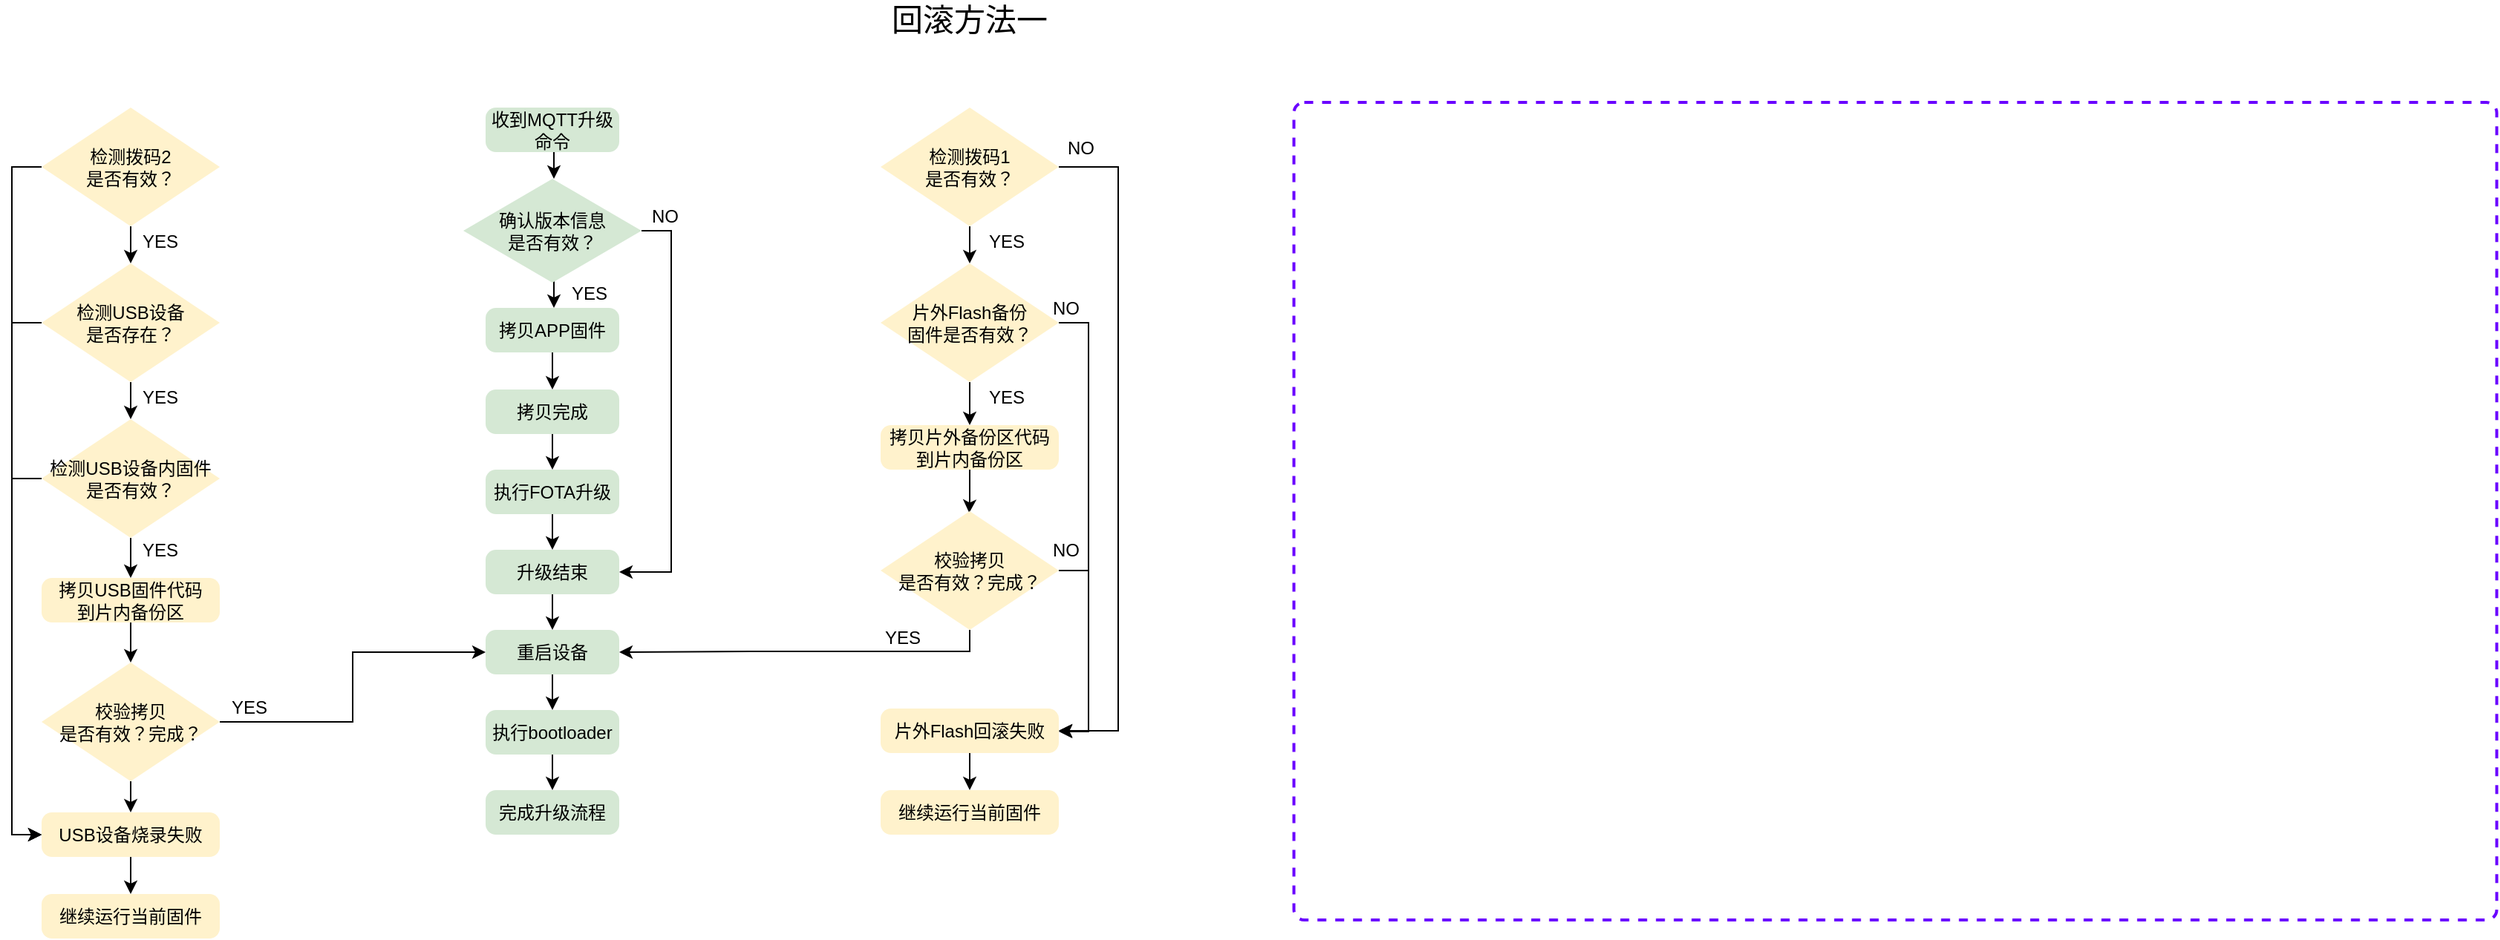 <mxfile version="11.3.1" type="github" pages="1"><diagram id="hoP0Y5qrXKGFanmfK_o8" name="第 1 页"><mxGraphModel dx="886" dy="500" grid="1" gridSize="10" guides="1" tooltips="1" connect="1" arrows="1" fold="1" page="1" pageScale="1" pageWidth="1169" pageHeight="827" math="0" shadow="0"><root><mxCell id="0"/><mxCell id="1" parent="0"/><mxCell id="7FgaX-dax7C4xOpktvwq-28" value="" style="edgeStyle=orthogonalEdgeStyle;rounded=0;orthogonalLoop=1;jettySize=auto;html=1;entryX=0.5;entryY=0;entryDx=0;entryDy=0;" edge="1" parent="1"><mxGeometry relative="1" as="geometry"><mxPoint x="585" y="259.5" as="sourcePoint"/><mxPoint x="585" y="284.5" as="targetPoint"/></mxGeometry></mxCell><mxCell id="7FgaX-dax7C4xOpktvwq-29" value="" style="edgeStyle=orthogonalEdgeStyle;rounded=0;orthogonalLoop=1;jettySize=auto;html=1;entryX=0.5;entryY=0;entryDx=0;entryDy=0;" edge="1" parent="1"><mxGeometry relative="1" as="geometry"><mxPoint x="585" y="172.5" as="sourcePoint"/><mxPoint x="585" y="197.5" as="targetPoint"/></mxGeometry></mxCell><mxCell id="7FgaX-dax7C4xOpktvwq-64" style="edgeStyle=orthogonalEdgeStyle;rounded=0;orthogonalLoop=1;jettySize=auto;html=1;entryX=1;entryY=0.5;entryDx=0;entryDy=0;exitX=1;exitY=0.5;exitDx=0;exitDy=0;" edge="1" parent="1" source="7FgaX-dax7C4xOpktvwq-33" target="7FgaX-dax7C4xOpktvwq-60"><mxGeometry relative="1" as="geometry"><Array as="points"><mxPoint x="965" y="190"/><mxPoint x="965" y="570"/></Array></mxGeometry></mxCell><mxCell id="7FgaX-dax7C4xOpktvwq-13" value="" style="rounded=1;whiteSpace=wrap;html=1;absoluteArcSize=1;arcSize=14;strokeWidth=2;fontSize=9;dashed=1;fillColor=none;strokeColor=#6a00ff;fontColor=#ffffff;" vertex="1" parent="1"><mxGeometry x="1083.31" y="146" width="810" height="551" as="geometry"/></mxCell><mxCell id="7FgaX-dax7C4xOpktvwq-14" value="&lt;font style=&quot;font-size: 21px&quot;&gt;回滚方法一&lt;/font&gt;" style="text;html=1;strokeColor=none;fillColor=none;align=center;verticalAlign=middle;whiteSpace=wrap;rounded=0;dashed=1;fontSize=9;" vertex="1" parent="1"><mxGeometry x="785" y="79.5" width="160" height="20" as="geometry"/></mxCell><mxCell id="7FgaX-dax7C4xOpktvwq-18" value="收到MQTT升级命令" style="rounded=1;whiteSpace=wrap;html=1;absoluteArcSize=1;arcSize=14;strokeWidth=2;fillColor=#d5e8d4;strokeColor=none;" vertex="1" parent="1"><mxGeometry x="539" y="149.5" width="90" height="30" as="geometry"/></mxCell><mxCell id="7FgaX-dax7C4xOpktvwq-27" value="" style="edgeStyle=orthogonalEdgeStyle;rounded=0;orthogonalLoop=1;jettySize=auto;html=1;entryX=0.5;entryY=0;entryDx=0;entryDy=0;" edge="1" parent="1" source="7FgaX-dax7C4xOpktvwq-19" target="7FgaX-dax7C4xOpktvwq-22"><mxGeometry relative="1" as="geometry"/></mxCell><mxCell id="7FgaX-dax7C4xOpktvwq-19" value="拷贝APP固件" style="rounded=1;whiteSpace=wrap;html=1;absoluteArcSize=1;arcSize=14;strokeWidth=2;fillColor=#d5e8d4;strokeColor=none;" vertex="1" parent="1"><mxGeometry x="539" y="284.5" width="90" height="30" as="geometry"/></mxCell><mxCell id="7FgaX-dax7C4xOpktvwq-39" style="edgeStyle=orthogonalEdgeStyle;rounded=0;orthogonalLoop=1;jettySize=auto;html=1;exitX=1;exitY=0.5;exitDx=0;exitDy=0;entryX=1;entryY=0.5;entryDx=0;entryDy=0;" edge="1" parent="1" source="7FgaX-dax7C4xOpktvwq-20" target="7FgaX-dax7C4xOpktvwq-24"><mxGeometry relative="1" as="geometry"/></mxCell><mxCell id="7FgaX-dax7C4xOpktvwq-20" value="确认版本信息&lt;br&gt;是否有效？" style="rhombus;whiteSpace=wrap;html=1;fillColor=#d5e8d4;strokeColor=none;" vertex="1" parent="1"><mxGeometry x="524" y="197.5" width="120" height="70" as="geometry"/></mxCell><mxCell id="7FgaX-dax7C4xOpktvwq-30" value="" style="edgeStyle=orthogonalEdgeStyle;rounded=0;orthogonalLoop=1;jettySize=auto;html=1;" edge="1" parent="1" source="7FgaX-dax7C4xOpktvwq-22" target="7FgaX-dax7C4xOpktvwq-23"><mxGeometry relative="1" as="geometry"/></mxCell><mxCell id="7FgaX-dax7C4xOpktvwq-22" value="拷贝完成" style="rounded=1;whiteSpace=wrap;html=1;absoluteArcSize=1;arcSize=14;strokeWidth=2;fillColor=#d5e8d4;strokeColor=none;" vertex="1" parent="1"><mxGeometry x="539" y="339.5" width="90" height="30" as="geometry"/></mxCell><mxCell id="7FgaX-dax7C4xOpktvwq-35" value="" style="edgeStyle=orthogonalEdgeStyle;rounded=0;orthogonalLoop=1;jettySize=auto;html=1;entryX=0.5;entryY=0;entryDx=0;entryDy=0;" edge="1" parent="1" source="7FgaX-dax7C4xOpktvwq-23" target="7FgaX-dax7C4xOpktvwq-24"><mxGeometry relative="1" as="geometry"><mxPoint x="584" y="503.5" as="targetPoint"/></mxGeometry></mxCell><mxCell id="7FgaX-dax7C4xOpktvwq-23" value="执行FOTA升级" style="rounded=1;whiteSpace=wrap;html=1;absoluteArcSize=1;arcSize=14;strokeWidth=2;fillColor=#d5e8d4;strokeColor=none;" vertex="1" parent="1"><mxGeometry x="539" y="393.5" width="90" height="30" as="geometry"/></mxCell><mxCell id="7FgaX-dax7C4xOpktvwq-49" value="" style="edgeStyle=orthogonalEdgeStyle;rounded=0;orthogonalLoop=1;jettySize=auto;html=1;entryX=0.5;entryY=0;entryDx=0;entryDy=0;" edge="1" parent="1" source="7FgaX-dax7C4xOpktvwq-24" target="7FgaX-dax7C4xOpktvwq-46"><mxGeometry relative="1" as="geometry"/></mxCell><mxCell id="7FgaX-dax7C4xOpktvwq-24" value="升级结束" style="rounded=1;whiteSpace=wrap;html=1;absoluteArcSize=1;arcSize=14;strokeWidth=2;fillColor=#d5e8d4;strokeColor=none;" vertex="1" parent="1"><mxGeometry x="539" y="447.5" width="90" height="30" as="geometry"/></mxCell><mxCell id="7FgaX-dax7C4xOpktvwq-43" value="" style="edgeStyle=orthogonalEdgeStyle;rounded=0;orthogonalLoop=1;jettySize=auto;html=1;" edge="1" parent="1" source="7FgaX-dax7C4xOpktvwq-33" target="7FgaX-dax7C4xOpktvwq-41"><mxGeometry relative="1" as="geometry"/></mxCell><mxCell id="7FgaX-dax7C4xOpktvwq-33" value="检测拨码1&lt;br&gt;是否有效？" style="rhombus;whiteSpace=wrap;html=1;fillColor=#fff2cc;strokeColor=none;" vertex="1" parent="1"><mxGeometry x="805" y="149.5" width="120" height="80" as="geometry"/></mxCell><object label="" id="7FgaX-dax7C4xOpktvwq-45"><mxCell style="edgeStyle=orthogonalEdgeStyle;rounded=0;orthogonalLoop=1;jettySize=auto;html=1;" edge="1" parent="1" source="7FgaX-dax7C4xOpktvwq-41" target="7FgaX-dax7C4xOpktvwq-42"><mxGeometry relative="1" as="geometry"><mxPoint x="865" y="414.5" as="targetPoint"/></mxGeometry></mxCell></object><mxCell id="7FgaX-dax7C4xOpktvwq-62" style="edgeStyle=orthogonalEdgeStyle;rounded=0;orthogonalLoop=1;jettySize=auto;html=1;entryX=1;entryY=0.5;entryDx=0;entryDy=0;exitX=1;exitY=0.5;exitDx=0;exitDy=0;" edge="1" parent="1" source="7FgaX-dax7C4xOpktvwq-41" target="7FgaX-dax7C4xOpktvwq-60"><mxGeometry relative="1" as="geometry"/></mxCell><mxCell id="7FgaX-dax7C4xOpktvwq-41" value="片外Flash备份&lt;br&gt;固件是否有效？" style="rhombus;whiteSpace=wrap;html=1;fillColor=#fff2cc;strokeColor=none;" vertex="1" parent="1"><mxGeometry x="805" y="254.5" width="120" height="80" as="geometry"/></mxCell><mxCell id="7FgaX-dax7C4xOpktvwq-56" value="" style="edgeStyle=orthogonalEdgeStyle;rounded=0;orthogonalLoop=1;jettySize=auto;html=1;entryX=0.5;entryY=0;entryDx=0;entryDy=0;" edge="1" parent="1" source="7FgaX-dax7C4xOpktvwq-42"><mxGeometry relative="1" as="geometry"><mxPoint x="864.667" y="422.667" as="targetPoint"/></mxGeometry></mxCell><mxCell id="7FgaX-dax7C4xOpktvwq-42" value="拷贝片外备份区代码到片内备份区" style="rounded=1;whiteSpace=wrap;html=1;absoluteArcSize=1;arcSize=14;strokeWidth=2;fillColor=#fff2cc;strokeColor=none;" vertex="1" parent="1"><mxGeometry x="805.0" y="363.5" width="120" height="30" as="geometry"/></mxCell><mxCell id="7FgaX-dax7C4xOpktvwq-50" value="" style="edgeStyle=orthogonalEdgeStyle;rounded=0;orthogonalLoop=1;jettySize=auto;html=1;entryX=0.5;entryY=0;entryDx=0;entryDy=0;" edge="1" parent="1" source="7FgaX-dax7C4xOpktvwq-46" target="7FgaX-dax7C4xOpktvwq-47"><mxGeometry relative="1" as="geometry"/></mxCell><mxCell id="7FgaX-dax7C4xOpktvwq-46" value="重启设备" style="rounded=1;whiteSpace=wrap;html=1;absoluteArcSize=1;arcSize=14;strokeWidth=2;fillColor=#d5e8d4;strokeColor=none;" vertex="1" parent="1"><mxGeometry x="539" y="501.5" width="90" height="30" as="geometry"/></mxCell><mxCell id="7FgaX-dax7C4xOpktvwq-53" value="" style="edgeStyle=orthogonalEdgeStyle;rounded=0;orthogonalLoop=1;jettySize=auto;html=1;entryX=0.5;entryY=0;entryDx=0;entryDy=0;" edge="1" parent="1" source="7FgaX-dax7C4xOpktvwq-47" target="7FgaX-dax7C4xOpktvwq-48"><mxGeometry relative="1" as="geometry"><mxPoint x="584" y="665.5" as="targetPoint"/></mxGeometry></mxCell><mxCell id="7FgaX-dax7C4xOpktvwq-47" value="执行bootloader" style="rounded=1;whiteSpace=wrap;html=1;absoluteArcSize=1;arcSize=14;strokeWidth=2;fillColor=#d5e8d4;strokeColor=none;" vertex="1" parent="1"><mxGeometry x="539" y="555.5" width="90" height="30" as="geometry"/></mxCell><mxCell id="7FgaX-dax7C4xOpktvwq-48" value="完成升级流程" style="rounded=1;whiteSpace=wrap;html=1;absoluteArcSize=1;arcSize=14;strokeWidth=2;fillColor=#d5e8d4;strokeColor=none;" vertex="1" parent="1"><mxGeometry x="539" y="609.5" width="90" height="30" as="geometry"/></mxCell><mxCell id="7FgaX-dax7C4xOpktvwq-57" style="edgeStyle=orthogonalEdgeStyle;rounded=0;orthogonalLoop=1;jettySize=auto;html=1;exitX=0.5;exitY=1;exitDx=0;exitDy=0;entryX=1;entryY=0.5;entryDx=0;entryDy=0;" edge="1" parent="1" source="7FgaX-dax7C4xOpktvwq-78" target="7FgaX-dax7C4xOpktvwq-46"><mxGeometry relative="1" as="geometry"><Array as="points"><mxPoint x="865" y="516"/><mxPoint x="717" y="516"/></Array></mxGeometry></mxCell><mxCell id="7FgaX-dax7C4xOpktvwq-66" value="" style="edgeStyle=orthogonalEdgeStyle;rounded=0;orthogonalLoop=1;jettySize=auto;html=1;entryX=0.5;entryY=0;entryDx=0;entryDy=0;" edge="1" parent="1" source="7FgaX-dax7C4xOpktvwq-60" target="7FgaX-dax7C4xOpktvwq-61"><mxGeometry relative="1" as="geometry"><mxPoint x="865.0" y="664.5" as="targetPoint"/></mxGeometry></mxCell><mxCell id="7FgaX-dax7C4xOpktvwq-60" value="片外Flash回滚失败" style="rounded=1;whiteSpace=wrap;html=1;absoluteArcSize=1;arcSize=14;strokeWidth=2;fillColor=#fff2cc;strokeColor=none;" vertex="1" parent="1"><mxGeometry x="805.0" y="554.5" width="120" height="30" as="geometry"/></mxCell><mxCell id="7FgaX-dax7C4xOpktvwq-61" value="继续运行当前固件" style="rounded=1;whiteSpace=wrap;html=1;absoluteArcSize=1;arcSize=14;strokeWidth=2;fillColor=#fff2cc;strokeColor=none;" vertex="1" parent="1"><mxGeometry x="805.0" y="609.5" width="120" height="30" as="geometry"/></mxCell><mxCell id="7FgaX-dax7C4xOpktvwq-67" value="YES" style="text;html=1;strokeColor=none;fillColor=none;align=center;verticalAlign=middle;whiteSpace=wrap;rounded=0;" vertex="1" parent="1"><mxGeometry x="870" y="334.5" width="40" height="20" as="geometry"/></mxCell><mxCell id="7FgaX-dax7C4xOpktvwq-68" value="YES" style="text;html=1;strokeColor=none;fillColor=none;align=center;verticalAlign=middle;whiteSpace=wrap;rounded=0;" vertex="1" parent="1"><mxGeometry x="870" y="229.5" width="40" height="20" as="geometry"/></mxCell><mxCell id="7FgaX-dax7C4xOpktvwq-69" value="YES" style="text;html=1;strokeColor=none;fillColor=none;align=center;verticalAlign=middle;whiteSpace=wrap;rounded=0;" vertex="1" parent="1"><mxGeometry x="589" y="264.5" width="40" height="20" as="geometry"/></mxCell><mxCell id="7FgaX-dax7C4xOpktvwq-70" value="NO" style="text;html=1;strokeColor=none;fillColor=none;align=center;verticalAlign=middle;whiteSpace=wrap;rounded=0;" vertex="1" parent="1"><mxGeometry x="920" y="167" width="40" height="20" as="geometry"/></mxCell><mxCell id="7FgaX-dax7C4xOpktvwq-71" value="NO" style="text;html=1;strokeColor=none;fillColor=none;align=center;verticalAlign=middle;whiteSpace=wrap;rounded=0;" vertex="1" parent="1"><mxGeometry x="640" y="212.5" width="40" height="20" as="geometry"/></mxCell><mxCell id="7FgaX-dax7C4xOpktvwq-72" value="NO" style="text;html=1;strokeColor=none;fillColor=none;align=center;verticalAlign=middle;whiteSpace=wrap;rounded=0;" vertex="1" parent="1"><mxGeometry x="910" y="274.5" width="40" height="20" as="geometry"/></mxCell><mxCell id="7FgaX-dax7C4xOpktvwq-89" style="edgeStyle=orthogonalEdgeStyle;rounded=0;orthogonalLoop=1;jettySize=auto;html=1;" edge="1" parent="1" source="7FgaX-dax7C4xOpktvwq-73" target="7FgaX-dax7C4xOpktvwq-74"><mxGeometry relative="1" as="geometry"/></mxCell><mxCell id="7FgaX-dax7C4xOpktvwq-96" style="edgeStyle=orthogonalEdgeStyle;rounded=0;orthogonalLoop=1;jettySize=auto;html=1;entryX=0;entryY=0.5;entryDx=0;entryDy=0;exitX=0;exitY=0.5;exitDx=0;exitDy=0;" edge="1" parent="1" source="7FgaX-dax7C4xOpktvwq-73" target="7FgaX-dax7C4xOpktvwq-86"><mxGeometry relative="1" as="geometry"><Array as="points"><mxPoint x="220" y="190"/><mxPoint x="220" y="640"/></Array></mxGeometry></mxCell><mxCell id="7FgaX-dax7C4xOpktvwq-73" value="检测拨码2&lt;br&gt;是否有效？" style="rhombus;whiteSpace=wrap;html=1;fillColor=#fff2cc;strokeColor=none;" vertex="1" parent="1"><mxGeometry x="240" y="149.5" width="120" height="80" as="geometry"/></mxCell><mxCell id="7FgaX-dax7C4xOpktvwq-90" style="edgeStyle=orthogonalEdgeStyle;rounded=0;orthogonalLoop=1;jettySize=auto;html=1;entryX=0.5;entryY=0;entryDx=0;entryDy=0;" edge="1" parent="1" source="7FgaX-dax7C4xOpktvwq-74" target="7FgaX-dax7C4xOpktvwq-75"><mxGeometry relative="1" as="geometry"/></mxCell><mxCell id="7FgaX-dax7C4xOpktvwq-97" style="edgeStyle=orthogonalEdgeStyle;rounded=0;orthogonalLoop=1;jettySize=auto;html=1;entryX=0;entryY=0.5;entryDx=0;entryDy=0;exitX=0;exitY=0.5;exitDx=0;exitDy=0;" edge="1" parent="1" source="7FgaX-dax7C4xOpktvwq-74" target="7FgaX-dax7C4xOpktvwq-86"><mxGeometry relative="1" as="geometry"><Array as="points"><mxPoint x="220" y="294"/><mxPoint x="220" y="640"/></Array></mxGeometry></mxCell><mxCell id="7FgaX-dax7C4xOpktvwq-74" value="检测USB设备&lt;br&gt;是否存在？" style="rhombus;whiteSpace=wrap;html=1;fillColor=#fff2cc;strokeColor=none;" vertex="1" parent="1"><mxGeometry x="240" y="254.5" width="120" height="80" as="geometry"/></mxCell><mxCell id="7FgaX-dax7C4xOpktvwq-91" style="edgeStyle=orthogonalEdgeStyle;rounded=0;orthogonalLoop=1;jettySize=auto;html=1;entryX=0.5;entryY=0;entryDx=0;entryDy=0;" edge="1" parent="1" source="7FgaX-dax7C4xOpktvwq-75" target="7FgaX-dax7C4xOpktvwq-76"><mxGeometry relative="1" as="geometry"/></mxCell><mxCell id="7FgaX-dax7C4xOpktvwq-98" style="edgeStyle=orthogonalEdgeStyle;rounded=0;orthogonalLoop=1;jettySize=auto;html=1;exitX=0;exitY=0.5;exitDx=0;exitDy=0;entryX=0;entryY=0.5;entryDx=0;entryDy=0;" edge="1" parent="1" source="7FgaX-dax7C4xOpktvwq-75" target="7FgaX-dax7C4xOpktvwq-86"><mxGeometry relative="1" as="geometry"/></mxCell><mxCell id="7FgaX-dax7C4xOpktvwq-75" value="检测USB设备内固件&lt;br&gt;是否有效？" style="rhombus;whiteSpace=wrap;html=1;fillColor=#fff2cc;strokeColor=none;" vertex="1" parent="1"><mxGeometry x="240" y="359.5" width="120" height="80" as="geometry"/></mxCell><mxCell id="7FgaX-dax7C4xOpktvwq-92" style="edgeStyle=orthogonalEdgeStyle;rounded=0;orthogonalLoop=1;jettySize=auto;html=1;entryX=0.5;entryY=0;entryDx=0;entryDy=0;" edge="1" parent="1" source="7FgaX-dax7C4xOpktvwq-76" target="7FgaX-dax7C4xOpktvwq-83"><mxGeometry relative="1" as="geometry"/></mxCell><mxCell id="7FgaX-dax7C4xOpktvwq-76" value="拷贝USB固件代码&lt;br&gt;到片内备份区" style="rounded=1;whiteSpace=wrap;html=1;absoluteArcSize=1;arcSize=14;strokeWidth=2;fillColor=#fff2cc;strokeColor=none;" vertex="1" parent="1"><mxGeometry x="240.0" y="466.5" width="120" height="30" as="geometry"/></mxCell><mxCell id="7FgaX-dax7C4xOpktvwq-80" style="edgeStyle=orthogonalEdgeStyle;rounded=0;orthogonalLoop=1;jettySize=auto;html=1;exitX=1;exitY=0.5;exitDx=0;exitDy=0;" edge="1" parent="1" source="7FgaX-dax7C4xOpktvwq-78"><mxGeometry relative="1" as="geometry"><mxPoint x="925" y="570" as="targetPoint"/><Array as="points"><mxPoint x="945" y="461"/><mxPoint x="945" y="570"/><mxPoint x="925" y="570"/></Array></mxGeometry></mxCell><mxCell id="7FgaX-dax7C4xOpktvwq-78" value="校验拷贝&lt;br&gt;是否有效？完成？" style="rhombus;whiteSpace=wrap;html=1;fillColor=#fff2cc;strokeColor=none;" vertex="1" parent="1"><mxGeometry x="805" y="421.5" width="120" height="80" as="geometry"/></mxCell><mxCell id="7FgaX-dax7C4xOpktvwq-81" value="YES" style="text;html=1;strokeColor=none;fillColor=none;align=center;verticalAlign=middle;whiteSpace=wrap;rounded=0;" vertex="1" parent="1"><mxGeometry x="800" y="496.5" width="40" height="20" as="geometry"/></mxCell><mxCell id="7FgaX-dax7C4xOpktvwq-82" value="NO" style="text;html=1;strokeColor=none;fillColor=none;align=center;verticalAlign=middle;whiteSpace=wrap;rounded=0;" vertex="1" parent="1"><mxGeometry x="910" y="437.5" width="40" height="20" as="geometry"/></mxCell><mxCell id="7FgaX-dax7C4xOpktvwq-99" style="edgeStyle=orthogonalEdgeStyle;rounded=0;orthogonalLoop=1;jettySize=auto;html=1;entryX=0;entryY=0.5;entryDx=0;entryDy=0;" edge="1" parent="1" source="7FgaX-dax7C4xOpktvwq-83" target="7FgaX-dax7C4xOpktvwq-46"><mxGeometry relative="1" as="geometry"/></mxCell><mxCell id="7FgaX-dax7C4xOpktvwq-100" style="edgeStyle=orthogonalEdgeStyle;rounded=0;orthogonalLoop=1;jettySize=auto;html=1;entryX=0.5;entryY=0;entryDx=0;entryDy=0;" edge="1" parent="1" source="7FgaX-dax7C4xOpktvwq-83" target="7FgaX-dax7C4xOpktvwq-86"><mxGeometry relative="1" as="geometry"/></mxCell><mxCell id="7FgaX-dax7C4xOpktvwq-83" value="校验拷贝&lt;br&gt;是否有效？完成？" style="rhombus;whiteSpace=wrap;html=1;fillColor=#fff2cc;strokeColor=none;" vertex="1" parent="1"><mxGeometry x="240" y="523.5" width="120" height="80" as="geometry"/></mxCell><mxCell id="7FgaX-dax7C4xOpktvwq-95" style="edgeStyle=orthogonalEdgeStyle;rounded=0;orthogonalLoop=1;jettySize=auto;html=1;entryX=0.5;entryY=0;entryDx=0;entryDy=0;" edge="1" parent="1" source="7FgaX-dax7C4xOpktvwq-86" target="7FgaX-dax7C4xOpktvwq-87"><mxGeometry relative="1" as="geometry"/></mxCell><mxCell id="7FgaX-dax7C4xOpktvwq-86" value="USB设备烧录失败" style="rounded=1;whiteSpace=wrap;html=1;absoluteArcSize=1;arcSize=14;strokeWidth=2;fillColor=#fff2cc;strokeColor=none;" vertex="1" parent="1"><mxGeometry x="240.0" y="624.5" width="120" height="30" as="geometry"/></mxCell><mxCell id="7FgaX-dax7C4xOpktvwq-87" value="继续运行当前固件" style="rounded=1;whiteSpace=wrap;html=1;absoluteArcSize=1;arcSize=14;strokeWidth=2;fillColor=#fff2cc;strokeColor=none;" vertex="1" parent="1"><mxGeometry x="240.0" y="679.5" width="120" height="30" as="geometry"/></mxCell><mxCell id="7FgaX-dax7C4xOpktvwq-101" value="YES" style="text;html=1;strokeColor=none;fillColor=none;align=center;verticalAlign=middle;whiteSpace=wrap;rounded=0;" vertex="1" parent="1"><mxGeometry x="360" y="543.5" width="40" height="20" as="geometry"/></mxCell><mxCell id="7FgaX-dax7C4xOpktvwq-102" value="YES" style="text;html=1;strokeColor=none;fillColor=none;align=center;verticalAlign=middle;whiteSpace=wrap;rounded=0;" vertex="1" parent="1"><mxGeometry x="300" y="437.5" width="40" height="20" as="geometry"/></mxCell><mxCell id="7FgaX-dax7C4xOpktvwq-103" value="YES" style="text;html=1;strokeColor=none;fillColor=none;align=center;verticalAlign=middle;whiteSpace=wrap;rounded=0;" vertex="1" parent="1"><mxGeometry x="300" y="334.5" width="40" height="20" as="geometry"/></mxCell><mxCell id="7FgaX-dax7C4xOpktvwq-104" value="YES" style="text;html=1;strokeColor=none;fillColor=none;align=center;verticalAlign=middle;whiteSpace=wrap;rounded=0;" vertex="1" parent="1"><mxGeometry x="300" y="229.5" width="40" height="20" as="geometry"/></mxCell></root></mxGraphModel></diagram></mxfile>